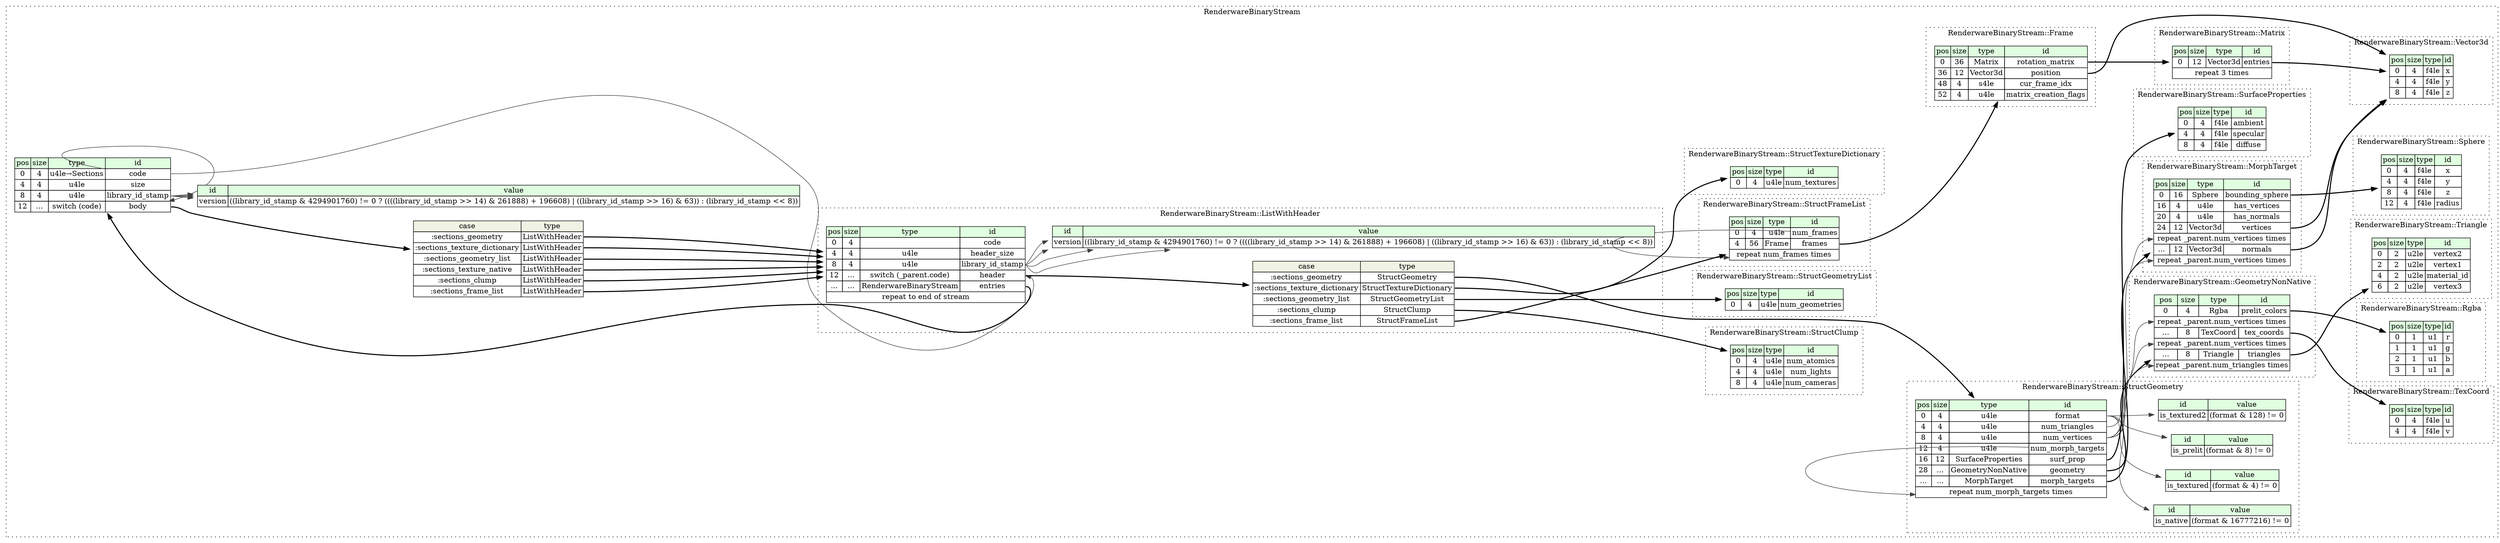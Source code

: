 digraph {
	rankdir=LR;
	node [shape=plaintext];
	subgraph cluster__renderware_binary_stream {
		label="RenderwareBinaryStream";
		graph[style=dotted];

		renderware_binary_stream__seq [label=<<TABLE BORDER="0" CELLBORDER="1" CELLSPACING="0">
			<TR><TD BGCOLOR="#E0FFE0">pos</TD><TD BGCOLOR="#E0FFE0">size</TD><TD BGCOLOR="#E0FFE0">type</TD><TD BGCOLOR="#E0FFE0">id</TD></TR>
			<TR><TD PORT="code_pos">0</TD><TD PORT="code_size">4</TD><TD>u4le→Sections</TD><TD PORT="code_type">code</TD></TR>
			<TR><TD PORT="size_pos">4</TD><TD PORT="size_size">4</TD><TD>u4le</TD><TD PORT="size_type">size</TD></TR>
			<TR><TD PORT="library_id_stamp_pos">8</TD><TD PORT="library_id_stamp_size">4</TD><TD>u4le</TD><TD PORT="library_id_stamp_type">library_id_stamp</TD></TR>
			<TR><TD PORT="body_pos">12</TD><TD PORT="body_size">...</TD><TD>switch (code)</TD><TD PORT="body_type">body</TD></TR>
		</TABLE>>];
		renderware_binary_stream__inst__version [label=<<TABLE BORDER="0" CELLBORDER="1" CELLSPACING="0">
			<TR><TD BGCOLOR="#E0FFE0">id</TD><TD BGCOLOR="#E0FFE0">value</TD></TR>
			<TR><TD>version</TD><TD>((library_id_stamp &amp; 4294901760) != 0 ? ((((library_id_stamp &gt;&gt; 14) &amp; 261888) + 196608) | ((library_id_stamp &gt;&gt; 16) &amp; 63)) : (library_id_stamp &lt;&lt; 8))</TD></TR>
		</TABLE>>];
renderware_binary_stream__seq_body_switch [label=<<TABLE BORDER="0" CELLBORDER="1" CELLSPACING="0">
	<TR><TD BGCOLOR="#F0F2E4">case</TD><TD BGCOLOR="#F0F2E4">type</TD></TR>
	<TR><TD>:sections_geometry</TD><TD PORT="case0">ListWithHeader</TD></TR>
	<TR><TD>:sections_texture_dictionary</TD><TD PORT="case1">ListWithHeader</TD></TR>
	<TR><TD>:sections_geometry_list</TD><TD PORT="case2">ListWithHeader</TD></TR>
	<TR><TD>:sections_texture_native</TD><TD PORT="case3">ListWithHeader</TD></TR>
	<TR><TD>:sections_clump</TD><TD PORT="case4">ListWithHeader</TD></TR>
	<TR><TD>:sections_frame_list</TD><TD PORT="case5">ListWithHeader</TD></TR>
</TABLE>>];
		subgraph cluster__struct_clump {
			label="RenderwareBinaryStream::StructClump";
			graph[style=dotted];

			struct_clump__seq [label=<<TABLE BORDER="0" CELLBORDER="1" CELLSPACING="0">
				<TR><TD BGCOLOR="#E0FFE0">pos</TD><TD BGCOLOR="#E0FFE0">size</TD><TD BGCOLOR="#E0FFE0">type</TD><TD BGCOLOR="#E0FFE0">id</TD></TR>
				<TR><TD PORT="num_atomics_pos">0</TD><TD PORT="num_atomics_size">4</TD><TD>u4le</TD><TD PORT="num_atomics_type">num_atomics</TD></TR>
				<TR><TD PORT="num_lights_pos">4</TD><TD PORT="num_lights_size">4</TD><TD>u4le</TD><TD PORT="num_lights_type">num_lights</TD></TR>
				<TR><TD PORT="num_cameras_pos">8</TD><TD PORT="num_cameras_size">4</TD><TD>u4le</TD><TD PORT="num_cameras_type">num_cameras</TD></TR>
			</TABLE>>];
		}
		subgraph cluster__struct_geometry {
			label="RenderwareBinaryStream::StructGeometry";
			graph[style=dotted];

			struct_geometry__seq [label=<<TABLE BORDER="0" CELLBORDER="1" CELLSPACING="0">
				<TR><TD BGCOLOR="#E0FFE0">pos</TD><TD BGCOLOR="#E0FFE0">size</TD><TD BGCOLOR="#E0FFE0">type</TD><TD BGCOLOR="#E0FFE0">id</TD></TR>
				<TR><TD PORT="format_pos">0</TD><TD PORT="format_size">4</TD><TD>u4le</TD><TD PORT="format_type">format</TD></TR>
				<TR><TD PORT="num_triangles_pos">4</TD><TD PORT="num_triangles_size">4</TD><TD>u4le</TD><TD PORT="num_triangles_type">num_triangles</TD></TR>
				<TR><TD PORT="num_vertices_pos">8</TD><TD PORT="num_vertices_size">4</TD><TD>u4le</TD><TD PORT="num_vertices_type">num_vertices</TD></TR>
				<TR><TD PORT="num_morph_targets_pos">12</TD><TD PORT="num_morph_targets_size">4</TD><TD>u4le</TD><TD PORT="num_morph_targets_type">num_morph_targets</TD></TR>
				<TR><TD PORT="surf_prop_pos">16</TD><TD PORT="surf_prop_size">12</TD><TD>SurfaceProperties</TD><TD PORT="surf_prop_type">surf_prop</TD></TR>
				<TR><TD PORT="geometry_pos">28</TD><TD PORT="geometry_size">...</TD><TD>GeometryNonNative</TD><TD PORT="geometry_type">geometry</TD></TR>
				<TR><TD PORT="morph_targets_pos">...</TD><TD PORT="morph_targets_size">...</TD><TD>MorphTarget</TD><TD PORT="morph_targets_type">morph_targets</TD></TR>
				<TR><TD COLSPAN="4" PORT="morph_targets__repeat">repeat num_morph_targets times</TD></TR>
			</TABLE>>];
			struct_geometry__inst__is_textured [label=<<TABLE BORDER="0" CELLBORDER="1" CELLSPACING="0">
				<TR><TD BGCOLOR="#E0FFE0">id</TD><TD BGCOLOR="#E0FFE0">value</TD></TR>
				<TR><TD>is_textured</TD><TD>(format &amp; 4) != 0</TD></TR>
			</TABLE>>];
			struct_geometry__inst__is_prelit [label=<<TABLE BORDER="0" CELLBORDER="1" CELLSPACING="0">
				<TR><TD BGCOLOR="#E0FFE0">id</TD><TD BGCOLOR="#E0FFE0">value</TD></TR>
				<TR><TD>is_prelit</TD><TD>(format &amp; 8) != 0</TD></TR>
			</TABLE>>];
			struct_geometry__inst__is_textured2 [label=<<TABLE BORDER="0" CELLBORDER="1" CELLSPACING="0">
				<TR><TD BGCOLOR="#E0FFE0">id</TD><TD BGCOLOR="#E0FFE0">value</TD></TR>
				<TR><TD>is_textured2</TD><TD>(format &amp; 128) != 0</TD></TR>
			</TABLE>>];
			struct_geometry__inst__is_native [label=<<TABLE BORDER="0" CELLBORDER="1" CELLSPACING="0">
				<TR><TD BGCOLOR="#E0FFE0">id</TD><TD BGCOLOR="#E0FFE0">value</TD></TR>
				<TR><TD>is_native</TD><TD>(format &amp; 16777216) != 0</TD></TR>
			</TABLE>>];
		}
		subgraph cluster__geometry_non_native {
			label="RenderwareBinaryStream::GeometryNonNative";
			graph[style=dotted];

			geometry_non_native__seq [label=<<TABLE BORDER="0" CELLBORDER="1" CELLSPACING="0">
				<TR><TD BGCOLOR="#E0FFE0">pos</TD><TD BGCOLOR="#E0FFE0">size</TD><TD BGCOLOR="#E0FFE0">type</TD><TD BGCOLOR="#E0FFE0">id</TD></TR>
				<TR><TD PORT="prelit_colors_pos">0</TD><TD PORT="prelit_colors_size">4</TD><TD>Rgba</TD><TD PORT="prelit_colors_type">prelit_colors</TD></TR>
				<TR><TD COLSPAN="4" PORT="prelit_colors__repeat">repeat _parent.num_vertices times</TD></TR>
				<TR><TD PORT="tex_coords_pos">...</TD><TD PORT="tex_coords_size">8</TD><TD>TexCoord</TD><TD PORT="tex_coords_type">tex_coords</TD></TR>
				<TR><TD COLSPAN="4" PORT="tex_coords__repeat">repeat _parent.num_vertices times</TD></TR>
				<TR><TD PORT="triangles_pos">...</TD><TD PORT="triangles_size">8</TD><TD>Triangle</TD><TD PORT="triangles_type">triangles</TD></TR>
				<TR><TD COLSPAN="4" PORT="triangles__repeat">repeat _parent.num_triangles times</TD></TR>
			</TABLE>>];
		}
		subgraph cluster__struct_geometry_list {
			label="RenderwareBinaryStream::StructGeometryList";
			graph[style=dotted];

			struct_geometry_list__seq [label=<<TABLE BORDER="0" CELLBORDER="1" CELLSPACING="0">
				<TR><TD BGCOLOR="#E0FFE0">pos</TD><TD BGCOLOR="#E0FFE0">size</TD><TD BGCOLOR="#E0FFE0">type</TD><TD BGCOLOR="#E0FFE0">id</TD></TR>
				<TR><TD PORT="num_geometries_pos">0</TD><TD PORT="num_geometries_size">4</TD><TD>u4le</TD><TD PORT="num_geometries_type">num_geometries</TD></TR>
			</TABLE>>];
		}
		subgraph cluster__rgba {
			label="RenderwareBinaryStream::Rgba";
			graph[style=dotted];

			rgba__seq [label=<<TABLE BORDER="0" CELLBORDER="1" CELLSPACING="0">
				<TR><TD BGCOLOR="#E0FFE0">pos</TD><TD BGCOLOR="#E0FFE0">size</TD><TD BGCOLOR="#E0FFE0">type</TD><TD BGCOLOR="#E0FFE0">id</TD></TR>
				<TR><TD PORT="r_pos">0</TD><TD PORT="r_size">1</TD><TD>u1</TD><TD PORT="r_type">r</TD></TR>
				<TR><TD PORT="g_pos">1</TD><TD PORT="g_size">1</TD><TD>u1</TD><TD PORT="g_type">g</TD></TR>
				<TR><TD PORT="b_pos">2</TD><TD PORT="b_size">1</TD><TD>u1</TD><TD PORT="b_type">b</TD></TR>
				<TR><TD PORT="a_pos">3</TD><TD PORT="a_size">1</TD><TD>u1</TD><TD PORT="a_type">a</TD></TR>
			</TABLE>>];
		}
		subgraph cluster__sphere {
			label="RenderwareBinaryStream::Sphere";
			graph[style=dotted];

			sphere__seq [label=<<TABLE BORDER="0" CELLBORDER="1" CELLSPACING="0">
				<TR><TD BGCOLOR="#E0FFE0">pos</TD><TD BGCOLOR="#E0FFE0">size</TD><TD BGCOLOR="#E0FFE0">type</TD><TD BGCOLOR="#E0FFE0">id</TD></TR>
				<TR><TD PORT="x_pos">0</TD><TD PORT="x_size">4</TD><TD>f4le</TD><TD PORT="x_type">x</TD></TR>
				<TR><TD PORT="y_pos">4</TD><TD PORT="y_size">4</TD><TD>f4le</TD><TD PORT="y_type">y</TD></TR>
				<TR><TD PORT="z_pos">8</TD><TD PORT="z_size">4</TD><TD>f4le</TD><TD PORT="z_type">z</TD></TR>
				<TR><TD PORT="radius_pos">12</TD><TD PORT="radius_size">4</TD><TD>f4le</TD><TD PORT="radius_type">radius</TD></TR>
			</TABLE>>];
		}
		subgraph cluster__morph_target {
			label="RenderwareBinaryStream::MorphTarget";
			graph[style=dotted];

			morph_target__seq [label=<<TABLE BORDER="0" CELLBORDER="1" CELLSPACING="0">
				<TR><TD BGCOLOR="#E0FFE0">pos</TD><TD BGCOLOR="#E0FFE0">size</TD><TD BGCOLOR="#E0FFE0">type</TD><TD BGCOLOR="#E0FFE0">id</TD></TR>
				<TR><TD PORT="bounding_sphere_pos">0</TD><TD PORT="bounding_sphere_size">16</TD><TD>Sphere</TD><TD PORT="bounding_sphere_type">bounding_sphere</TD></TR>
				<TR><TD PORT="has_vertices_pos">16</TD><TD PORT="has_vertices_size">4</TD><TD>u4le</TD><TD PORT="has_vertices_type">has_vertices</TD></TR>
				<TR><TD PORT="has_normals_pos">20</TD><TD PORT="has_normals_size">4</TD><TD>u4le</TD><TD PORT="has_normals_type">has_normals</TD></TR>
				<TR><TD PORT="vertices_pos">24</TD><TD PORT="vertices_size">12</TD><TD>Vector3d</TD><TD PORT="vertices_type">vertices</TD></TR>
				<TR><TD COLSPAN="4" PORT="vertices__repeat">repeat _parent.num_vertices times</TD></TR>
				<TR><TD PORT="normals_pos">...</TD><TD PORT="normals_size">12</TD><TD>Vector3d</TD><TD PORT="normals_type">normals</TD></TR>
				<TR><TD COLSPAN="4" PORT="normals__repeat">repeat _parent.num_vertices times</TD></TR>
			</TABLE>>];
		}
		subgraph cluster__surface_properties {
			label="RenderwareBinaryStream::SurfaceProperties";
			graph[style=dotted];

			surface_properties__seq [label=<<TABLE BORDER="0" CELLBORDER="1" CELLSPACING="0">
				<TR><TD BGCOLOR="#E0FFE0">pos</TD><TD BGCOLOR="#E0FFE0">size</TD><TD BGCOLOR="#E0FFE0">type</TD><TD BGCOLOR="#E0FFE0">id</TD></TR>
				<TR><TD PORT="ambient_pos">0</TD><TD PORT="ambient_size">4</TD><TD>f4le</TD><TD PORT="ambient_type">ambient</TD></TR>
				<TR><TD PORT="specular_pos">4</TD><TD PORT="specular_size">4</TD><TD>f4le</TD><TD PORT="specular_type">specular</TD></TR>
				<TR><TD PORT="diffuse_pos">8</TD><TD PORT="diffuse_size">4</TD><TD>f4le</TD><TD PORT="diffuse_type">diffuse</TD></TR>
			</TABLE>>];
		}
		subgraph cluster__struct_frame_list {
			label="RenderwareBinaryStream::StructFrameList";
			graph[style=dotted];

			struct_frame_list__seq [label=<<TABLE BORDER="0" CELLBORDER="1" CELLSPACING="0">
				<TR><TD BGCOLOR="#E0FFE0">pos</TD><TD BGCOLOR="#E0FFE0">size</TD><TD BGCOLOR="#E0FFE0">type</TD><TD BGCOLOR="#E0FFE0">id</TD></TR>
				<TR><TD PORT="num_frames_pos">0</TD><TD PORT="num_frames_size">4</TD><TD>u4le</TD><TD PORT="num_frames_type">num_frames</TD></TR>
				<TR><TD PORT="frames_pos">4</TD><TD PORT="frames_size">56</TD><TD>Frame</TD><TD PORT="frames_type">frames</TD></TR>
				<TR><TD COLSPAN="4" PORT="frames__repeat">repeat num_frames times</TD></TR>
			</TABLE>>];
		}
		subgraph cluster__matrix {
			label="RenderwareBinaryStream::Matrix";
			graph[style=dotted];

			matrix__seq [label=<<TABLE BORDER="0" CELLBORDER="1" CELLSPACING="0">
				<TR><TD BGCOLOR="#E0FFE0">pos</TD><TD BGCOLOR="#E0FFE0">size</TD><TD BGCOLOR="#E0FFE0">type</TD><TD BGCOLOR="#E0FFE0">id</TD></TR>
				<TR><TD PORT="entries_pos">0</TD><TD PORT="entries_size">12</TD><TD>Vector3d</TD><TD PORT="entries_type">entries</TD></TR>
				<TR><TD COLSPAN="4" PORT="entries__repeat">repeat 3 times</TD></TR>
			</TABLE>>];
		}
		subgraph cluster__vector_3d {
			label="RenderwareBinaryStream::Vector3d";
			graph[style=dotted];

			vector_3d__seq [label=<<TABLE BORDER="0" CELLBORDER="1" CELLSPACING="0">
				<TR><TD BGCOLOR="#E0FFE0">pos</TD><TD BGCOLOR="#E0FFE0">size</TD><TD BGCOLOR="#E0FFE0">type</TD><TD BGCOLOR="#E0FFE0">id</TD></TR>
				<TR><TD PORT="x_pos">0</TD><TD PORT="x_size">4</TD><TD>f4le</TD><TD PORT="x_type">x</TD></TR>
				<TR><TD PORT="y_pos">4</TD><TD PORT="y_size">4</TD><TD>f4le</TD><TD PORT="y_type">y</TD></TR>
				<TR><TD PORT="z_pos">8</TD><TD PORT="z_size">4</TD><TD>f4le</TD><TD PORT="z_type">z</TD></TR>
			</TABLE>>];
		}
		subgraph cluster__list_with_header {
			label="RenderwareBinaryStream::ListWithHeader";
			graph[style=dotted];

			list_with_header__seq [label=<<TABLE BORDER="0" CELLBORDER="1" CELLSPACING="0">
				<TR><TD BGCOLOR="#E0FFE0">pos</TD><TD BGCOLOR="#E0FFE0">size</TD><TD BGCOLOR="#E0FFE0">type</TD><TD BGCOLOR="#E0FFE0">id</TD></TR>
				<TR><TD PORT="code_pos">0</TD><TD PORT="code_size">4</TD><TD></TD><TD PORT="code_type">code</TD></TR>
				<TR><TD PORT="header_size_pos">4</TD><TD PORT="header_size_size">4</TD><TD>u4le</TD><TD PORT="header_size_type">header_size</TD></TR>
				<TR><TD PORT="library_id_stamp_pos">8</TD><TD PORT="library_id_stamp_size">4</TD><TD>u4le</TD><TD PORT="library_id_stamp_type">library_id_stamp</TD></TR>
				<TR><TD PORT="header_pos">12</TD><TD PORT="header_size">...</TD><TD>switch (_parent.code)</TD><TD PORT="header_type">header</TD></TR>
				<TR><TD PORT="entries_pos">...</TD><TD PORT="entries_size">...</TD><TD>RenderwareBinaryStream</TD><TD PORT="entries_type">entries</TD></TR>
				<TR><TD COLSPAN="4" PORT="entries__repeat">repeat to end of stream</TD></TR>
			</TABLE>>];
			list_with_header__inst__version [label=<<TABLE BORDER="0" CELLBORDER="1" CELLSPACING="0">
				<TR><TD BGCOLOR="#E0FFE0">id</TD><TD BGCOLOR="#E0FFE0">value</TD></TR>
				<TR><TD>version</TD><TD>((library_id_stamp &amp; 4294901760) != 0 ? ((((library_id_stamp &gt;&gt; 14) &amp; 261888) + 196608) | ((library_id_stamp &gt;&gt; 16) &amp; 63)) : (library_id_stamp &lt;&lt; 8))</TD></TR>
			</TABLE>>];
list_with_header__seq_header_switch [label=<<TABLE BORDER="0" CELLBORDER="1" CELLSPACING="0">
	<TR><TD BGCOLOR="#F0F2E4">case</TD><TD BGCOLOR="#F0F2E4">type</TD></TR>
	<TR><TD>:sections_geometry</TD><TD PORT="case0">StructGeometry</TD></TR>
	<TR><TD>:sections_texture_dictionary</TD><TD PORT="case1">StructTextureDictionary</TD></TR>
	<TR><TD>:sections_geometry_list</TD><TD PORT="case2">StructGeometryList</TD></TR>
	<TR><TD>:sections_clump</TD><TD PORT="case3">StructClump</TD></TR>
	<TR><TD>:sections_frame_list</TD><TD PORT="case4">StructFrameList</TD></TR>
</TABLE>>];
		}
		subgraph cluster__triangle {
			label="RenderwareBinaryStream::Triangle";
			graph[style=dotted];

			triangle__seq [label=<<TABLE BORDER="0" CELLBORDER="1" CELLSPACING="0">
				<TR><TD BGCOLOR="#E0FFE0">pos</TD><TD BGCOLOR="#E0FFE0">size</TD><TD BGCOLOR="#E0FFE0">type</TD><TD BGCOLOR="#E0FFE0">id</TD></TR>
				<TR><TD PORT="vertex2_pos">0</TD><TD PORT="vertex2_size">2</TD><TD>u2le</TD><TD PORT="vertex2_type">vertex2</TD></TR>
				<TR><TD PORT="vertex1_pos">2</TD><TD PORT="vertex1_size">2</TD><TD>u2le</TD><TD PORT="vertex1_type">vertex1</TD></TR>
				<TR><TD PORT="material_id_pos">4</TD><TD PORT="material_id_size">2</TD><TD>u2le</TD><TD PORT="material_id_type">material_id</TD></TR>
				<TR><TD PORT="vertex3_pos">6</TD><TD PORT="vertex3_size">2</TD><TD>u2le</TD><TD PORT="vertex3_type">vertex3</TD></TR>
			</TABLE>>];
		}
		subgraph cluster__frame {
			label="RenderwareBinaryStream::Frame";
			graph[style=dotted];

			frame__seq [label=<<TABLE BORDER="0" CELLBORDER="1" CELLSPACING="0">
				<TR><TD BGCOLOR="#E0FFE0">pos</TD><TD BGCOLOR="#E0FFE0">size</TD><TD BGCOLOR="#E0FFE0">type</TD><TD BGCOLOR="#E0FFE0">id</TD></TR>
				<TR><TD PORT="rotation_matrix_pos">0</TD><TD PORT="rotation_matrix_size">36</TD><TD>Matrix</TD><TD PORT="rotation_matrix_type">rotation_matrix</TD></TR>
				<TR><TD PORT="position_pos">36</TD><TD PORT="position_size">12</TD><TD>Vector3d</TD><TD PORT="position_type">position</TD></TR>
				<TR><TD PORT="cur_frame_idx_pos">48</TD><TD PORT="cur_frame_idx_size">4</TD><TD>s4le</TD><TD PORT="cur_frame_idx_type">cur_frame_idx</TD></TR>
				<TR><TD PORT="matrix_creation_flags_pos">52</TD><TD PORT="matrix_creation_flags_size">4</TD><TD>u4le</TD><TD PORT="matrix_creation_flags_type">matrix_creation_flags</TD></TR>
			</TABLE>>];
		}
		subgraph cluster__tex_coord {
			label="RenderwareBinaryStream::TexCoord";
			graph[style=dotted];

			tex_coord__seq [label=<<TABLE BORDER="0" CELLBORDER="1" CELLSPACING="0">
				<TR><TD BGCOLOR="#E0FFE0">pos</TD><TD BGCOLOR="#E0FFE0">size</TD><TD BGCOLOR="#E0FFE0">type</TD><TD BGCOLOR="#E0FFE0">id</TD></TR>
				<TR><TD PORT="u_pos">0</TD><TD PORT="u_size">4</TD><TD>f4le</TD><TD PORT="u_type">u</TD></TR>
				<TR><TD PORT="v_pos">4</TD><TD PORT="v_size">4</TD><TD>f4le</TD><TD PORT="v_type">v</TD></TR>
			</TABLE>>];
		}
		subgraph cluster__struct_texture_dictionary {
			label="RenderwareBinaryStream::StructTextureDictionary";
			graph[style=dotted];

			struct_texture_dictionary__seq [label=<<TABLE BORDER="0" CELLBORDER="1" CELLSPACING="0">
				<TR><TD BGCOLOR="#E0FFE0">pos</TD><TD BGCOLOR="#E0FFE0">size</TD><TD BGCOLOR="#E0FFE0">type</TD><TD BGCOLOR="#E0FFE0">id</TD></TR>
				<TR><TD PORT="num_textures_pos">0</TD><TD PORT="num_textures_size">4</TD><TD>u4le</TD><TD PORT="num_textures_type">num_textures</TD></TR>
			</TABLE>>];
		}
	}
	renderware_binary_stream__seq:body_type -> renderware_binary_stream__seq_body_switch [style=bold];
	renderware_binary_stream__seq_body_switch:case0 -> list_with_header__seq [style=bold];
	renderware_binary_stream__seq_body_switch:case1 -> list_with_header__seq [style=bold];
	renderware_binary_stream__seq_body_switch:case2 -> list_with_header__seq [style=bold];
	renderware_binary_stream__seq_body_switch:case3 -> list_with_header__seq [style=bold];
	renderware_binary_stream__seq_body_switch:case4 -> list_with_header__seq [style=bold];
	renderware_binary_stream__seq_body_switch:case5 -> list_with_header__seq [style=bold];
	renderware_binary_stream__seq:code_type -> renderware_binary_stream__seq:body_type [color="#404040"];
	renderware_binary_stream__seq:library_id_stamp_type -> renderware_binary_stream__inst__version [color="#404040"];
	renderware_binary_stream__seq:library_id_stamp_type -> renderware_binary_stream__inst__version [color="#404040"];
	renderware_binary_stream__seq:library_id_stamp_type -> renderware_binary_stream__inst__version [color="#404040"];
	renderware_binary_stream__seq:library_id_stamp_type -> renderware_binary_stream__inst__version [color="#404040"];
	struct_geometry__seq:surf_prop_type -> surface_properties__seq [style=bold];
	struct_geometry__seq:geometry_type -> geometry_non_native__seq [style=bold];
	struct_geometry__seq:morph_targets_type -> morph_target__seq [style=bold];
	struct_geometry__seq:num_morph_targets_type -> struct_geometry__seq:morph_targets__repeat [color="#404040"];
	struct_geometry__seq:format_type -> struct_geometry__inst__is_textured [color="#404040"];
	struct_geometry__seq:format_type -> struct_geometry__inst__is_prelit [color="#404040"];
	struct_geometry__seq:format_type -> struct_geometry__inst__is_textured2 [color="#404040"];
	struct_geometry__seq:format_type -> struct_geometry__inst__is_native [color="#404040"];
	geometry_non_native__seq:prelit_colors_type -> rgba__seq [style=bold];
	struct_geometry__seq:num_vertices_type -> geometry_non_native__seq:prelit_colors__repeat [color="#404040"];
	geometry_non_native__seq:tex_coords_type -> tex_coord__seq [style=bold];
	struct_geometry__seq:num_vertices_type -> geometry_non_native__seq:tex_coords__repeat [color="#404040"];
	geometry_non_native__seq:triangles_type -> triangle__seq [style=bold];
	struct_geometry__seq:num_triangles_type -> geometry_non_native__seq:triangles__repeat [color="#404040"];
	morph_target__seq:bounding_sphere_type -> sphere__seq [style=bold];
	morph_target__seq:vertices_type -> vector_3d__seq [style=bold];
	struct_geometry__seq:num_vertices_type -> morph_target__seq:vertices__repeat [color="#404040"];
	morph_target__seq:normals_type -> vector_3d__seq [style=bold];
	struct_geometry__seq:num_vertices_type -> morph_target__seq:normals__repeat [color="#404040"];
	struct_frame_list__seq:frames_type -> frame__seq [style=bold];
	struct_frame_list__seq:num_frames_type -> struct_frame_list__seq:frames__repeat [color="#404040"];
	matrix__seq:entries_type -> vector_3d__seq [style=bold];
	list_with_header__seq:header_type -> list_with_header__seq_header_switch [style=bold];
	list_with_header__seq_header_switch:case0 -> struct_geometry__seq [style=bold];
	list_with_header__seq_header_switch:case1 -> struct_texture_dictionary__seq [style=bold];
	list_with_header__seq_header_switch:case2 -> struct_geometry_list__seq [style=bold];
	list_with_header__seq_header_switch:case3 -> struct_clump__seq [style=bold];
	list_with_header__seq_header_switch:case4 -> struct_frame_list__seq [style=bold];
	renderware_binary_stream__seq:code_type -> list_with_header__seq:header_type [color="#404040"];
	list_with_header__seq:entries_type -> renderware_binary_stream__seq [style=bold];
	list_with_header__seq:library_id_stamp_type -> list_with_header__inst__version [color="#404040"];
	list_with_header__seq:library_id_stamp_type -> list_with_header__inst__version [color="#404040"];
	list_with_header__seq:library_id_stamp_type -> list_with_header__inst__version [color="#404040"];
	list_with_header__seq:library_id_stamp_type -> list_with_header__inst__version [color="#404040"];
	frame__seq:rotation_matrix_type -> matrix__seq [style=bold];
	frame__seq:position_type -> vector_3d__seq [style=bold];
}
